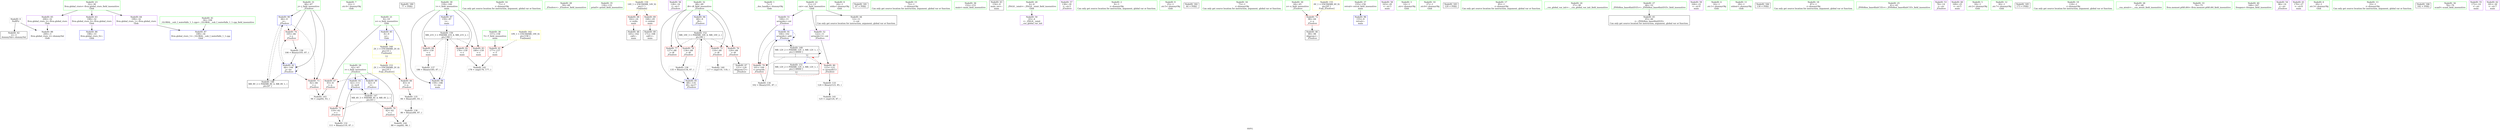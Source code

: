 digraph "SVFG" {
	label="SVFG";

	Node0x55bd72b49700 [shape=record,color=grey,label="{NodeID: 0\nNullPtr}"];
	Node0x55bd72b49700 -> Node0x55bd72b5ece0[style=solid];
	Node0x55bd72b49700 -> Node0x55bd72b62410[style=solid];
	Node0x55bd72b625e0 [shape=record,color=blue,label="{NodeID: 90\n66\<--9\nj\<--\n_Z5solvev\n}"];
	Node0x55bd72b625e0 -> Node0x55bd72b61750[style=dashed];
	Node0x55bd72b625e0 -> Node0x55bd72b61820[style=dashed];
	Node0x55bd72b625e0 -> Node0x55bd72b62780[style=dashed];
	Node0x55bd72b625e0 -> Node0x55bd72b6b1c0[style=dashed];
	Node0x55bd72b5ce40 [shape=record,color=green,label="{NodeID: 7\n22\<--1\n.str.4\<--dummyObj\nGlob }"];
	Node0x55bd72b74a90 [shape=record,color=black,label="{NodeID: 180\n77 = PHI()\n}"];
	Node0x55bd72b5f320 [shape=record,color=blue,label="{NodeID: 97\n159\<--87\nt\<--\nmain\n}"];
	Node0x55bd72b5f320 -> Node0x55bd72b6bbc0[style=dashed];
	Node0x55bd72b5d230 [shape=record,color=green,label="{NodeID: 14\n71\<--1\n\<--dummyObj\nCan only get source location for instruction, argument, global var or function.}"];
	Node0x55bd72b5d930 [shape=record,color=green,label="{NodeID: 21\n8\<--10\nn\<--n_field_insensitive\nGlob }"];
	Node0x55bd72b5d930 -> Node0x55bd72b611a0[style=solid];
	Node0x55bd72b5d930 -> Node0x55bd72b61270[style=solid];
	Node0x55bd72b5d930 -> Node0x55bd72b62110[style=solid];
	Node0x55bd72b5e030 [shape=record,color=green,label="{NodeID: 28\n59\<--60\n_Z5solvev\<--_Z5solvev_field_insensitive\n}"];
	Node0x55bd72b5e670 [shape=record,color=green,label="{NodeID: 35\n130\<--131\nprintf\<--printf_field_insensitive\n}"];
	Node0x55bd72b5ece0 [shape=record,color=black,label="{NodeID: 42\n2\<--3\ndummyVal\<--dummyVal\n}"];
	Node0x55bd72b64e60 [shape=record,color=grey,label="{NodeID: 132\n111 = Binary(110, 87, )\n}"];
	Node0x55bd72b64e60 -> Node0x55bd72b62850[style=solid];
	Node0x55bd72b60340 [shape=record,color=black,label="{NodeID: 49\n171\<--168\ncall1\<--\nmain\n}"];
	Node0x55bd72b5fef0 [shape=record,color=grey,label="{NodeID: 139\n106 = Binary(105, 87, )\n}"];
	Node0x55bd72b5fef0 -> Node0x55bd72b62780[style=solid];
	Node0x55bd72b608f0 [shape=record,color=purple,label="{NodeID: 56\n128\<--16\n\<--.str.1\n_Z5solvev\n}"];
	Node0x55bd72b60ea0 [shape=record,color=purple,label="{NodeID: 63\n198\<--32\nllvm.global_ctors_0\<--llvm.global_ctors\nGlob }"];
	Node0x55bd72b60ea0 -> Node0x55bd72b62210[style=solid];
	Node0x55bd72b6cac0 [shape=record,color=yellow,style=double,label="{NodeID: 153\n2V_1 = ENCHI(MR_2V_0)\npts\{10 \}\nFun[_Z5solvev]}"];
	Node0x55bd72b6cac0 -> Node0x55bd72b611a0[style=dashed];
	Node0x55bd72b6cac0 -> Node0x55bd72b61270[style=dashed];
	Node0x55bd72b614e0 [shape=record,color=red,label="{NodeID: 70\n82\<--62\n\<--i\n_Z5solvev\n}"];
	Node0x55bd72b614e0 -> Node0x55bd72b66830[style=solid];
	Node0x55bd72b6db50 [shape=record,color=yellow,style=double,label="{NodeID: 160\n2V_1 = ENCHI(MR_2V_0)\npts\{10 \}\nFun[main]|{<s0>12}}"];
	Node0x55bd72b6db50:s0 -> Node0x55bd72b6cac0[style=dashed,color=red];
	Node0x55bd72b61a90 [shape=record,color=red,label="{NodeID: 77\n127\<--68\n\<--i8\n_Z5solvev\n}"];
	Node0x55bd72b62040 [shape=record,color=red,label="{NodeID: 84\n185\<--159\n\<--t\nmain\n}"];
	Node0x55bd72b62040 -> Node0x55bd72b5fbf0[style=solid];
	Node0x55bd72b5c330 [shape=record,color=green,label="{NodeID: 1\n7\<--1\n__dso_handle\<--dummyObj\nGlob }"];
	Node0x55bd72b626b0 [shape=record,color=blue,label="{NodeID: 91\n100\<--102\narrayidx\<--add\n_Z5solvev\n}"];
	Node0x55bd72b626b0 -> Node0x55bd72b61c30[style=dashed];
	Node0x55bd72b626b0 -> Node0x55bd72b626b0[style=dashed];
	Node0x55bd72b626b0 -> Node0x55bd72b6b6c0[style=dashed];
	Node0x55bd72b5ced0 [shape=record,color=green,label="{NodeID: 8\n24\<--1\nstdin\<--dummyObj\nGlob }"];
	Node0x55bd72b75200 [shape=record,color=black,label="{NodeID: 181\n97 = PHI()\n}"];
	Node0x55bd72b5f3f0 [shape=record,color=blue,label="{NodeID: 98\n159\<--186\nt\<--inc\nmain\n}"];
	Node0x55bd72b5f3f0 -> Node0x55bd72b6bbc0[style=dashed];
	Node0x55bd72b5d330 [shape=record,color=green,label="{NodeID: 15\n72\<--1\n\<--dummyObj\nCan only get source location for instruction, argument, global var or function.}"];
	Node0x55bd72b5da30 [shape=record,color=green,label="{NodeID: 22\n11\<--13\ncnt\<--cnt_field_insensitive\nGlob }"];
	Node0x55bd72b5da30 -> Node0x55bd72b5eeb0[style=solid];
	Node0x55bd72b5da30 -> Node0x55bd72b604e0[style=solid];
	Node0x55bd72b5da30 -> Node0x55bd72b605b0[style=solid];
	Node0x55bd72b5e130 [shape=record,color=green,label="{NodeID: 29\n62\<--63\ni\<--i_field_insensitive\n_Z5solvev\n}"];
	Node0x55bd72b5e130 -> Node0x55bd72b614e0[style=solid];
	Node0x55bd72b5e130 -> Node0x55bd72b615b0[style=solid];
	Node0x55bd72b5e130 -> Node0x55bd72b62510[style=solid];
	Node0x55bd72b5e130 -> Node0x55bd72b62850[style=solid];
	Node0x55bd72b5e770 [shape=record,color=green,label="{NodeID: 36\n152\<--153\nmain\<--main_field_insensitive\n}"];
	Node0x55bd72b5ede0 [shape=record,color=black,label="{NodeID: 43\n154\<--9\nmain_ret\<--\nmain\n}"];
	Node0x55bd72b64fe0 [shape=record,color=grey,label="{NodeID: 133\n124 = Binary(123, 85, )\n}"];
	Node0x55bd72b64fe0 -> Node0x55bd72b66430[style=solid];
	Node0x55bd72b60410 [shape=record,color=purple,label="{NodeID: 50\n43\<--4\n\<--_ZStL8__ioinit\n__cxx_global_var_init\n}"];
	Node0x55bd72b60070 [shape=record,color=grey,label="{NodeID: 140\n117 = cmp(116, 118, )\n}"];
	Node0x55bd72b609c0 [shape=record,color=purple,label="{NodeID: 57\n138\<--18\n\<--.str.2\n_Z5solvev\n}"];
	Node0x55bd72b6acc0 [shape=record,color=black,label="{NodeID: 147\nMR_4V_3 = PHI(MR_4V_4, MR_4V_2, )\npts\{63 \}\n}"];
	Node0x55bd72b6acc0 -> Node0x55bd72b614e0[style=dashed];
	Node0x55bd72b6acc0 -> Node0x55bd72b615b0[style=dashed];
	Node0x55bd72b6acc0 -> Node0x55bd72b62850[style=dashed];
	Node0x55bd72b60fa0 [shape=record,color=purple,label="{NodeID: 64\n199\<--32\nllvm.global_ctors_1\<--llvm.global_ctors\nGlob }"];
	Node0x55bd72b60fa0 -> Node0x55bd72b62310[style=solid];
	Node0x55bd72b615b0 [shape=record,color=red,label="{NodeID: 71\n110\<--62\n\<--i\n_Z5solvev\n}"];
	Node0x55bd72b615b0 -> Node0x55bd72b64e60[style=solid];
	Node0x55bd72b61b60 [shape=record,color=red,label="{NodeID: 78\n134\<--68\n\<--i8\n_Z5solvev\n}"];
	Node0x55bd72b61b60 -> Node0x55bd72b5fa70[style=solid];
	Node0x55bd72b62110 [shape=record,color=blue,label="{NodeID: 85\n8\<--9\nn\<--\nGlob }"];
	Node0x55bd72b62110 -> Node0x55bd72b6db50[style=dashed];
	Node0x55bd72b5c3c0 [shape=record,color=green,label="{NodeID: 2\n9\<--1\n\<--dummyObj\nCan only get source location for instruction, argument, global var or function.}"];
	Node0x55bd72b62780 [shape=record,color=blue,label="{NodeID: 92\n66\<--106\nj\<--inc\n_Z5solvev\n}"];
	Node0x55bd72b62780 -> Node0x55bd72b61750[style=dashed];
	Node0x55bd72b62780 -> Node0x55bd72b61820[style=dashed];
	Node0x55bd72b62780 -> Node0x55bd72b62780[style=dashed];
	Node0x55bd72b62780 -> Node0x55bd72b6b1c0[style=dashed];
	Node0x55bd72b5cf60 [shape=record,color=green,label="{NodeID: 9\n25\<--1\n.str.5\<--dummyObj\nGlob }"];
	Node0x55bd72b75300 [shape=record,color=black,label="{NodeID: 182\n44 = PHI()\n}"];
	Node0x55bd72b5d430 [shape=record,color=green,label="{NodeID: 16\n73\<--1\n\<--dummyObj\nCan only get source location for instruction, argument, global var or function.}"];
	Node0x55bd72b5db30 [shape=record,color=green,label="{NodeID: 23\n32\<--36\nllvm.global_ctors\<--llvm.global_ctors_field_insensitive\nGlob }"];
	Node0x55bd72b5db30 -> Node0x55bd72b60ea0[style=solid];
	Node0x55bd72b5db30 -> Node0x55bd72b60fa0[style=solid];
	Node0x55bd72b5db30 -> Node0x55bd72b610a0[style=solid];
	Node0x55bd72b5e200 [shape=record,color=green,label="{NodeID: 30\n64\<--65\nx\<--x_field_insensitive\n_Z5solvev\n}"];
	Node0x55bd72b5e200 -> Node0x55bd72b61680[style=solid];
	Node0x55bd72b5e870 [shape=record,color=green,label="{NodeID: 37\n155\<--156\nretval\<--retval_field_insensitive\nmain\n}"];
	Node0x55bd72b5e870 -> Node0x55bd72b5f250[style=solid];
	Node0x55bd72b5eeb0 [shape=record,color=black,label="{NodeID: 44\n12\<--11\n\<--cnt\nCan only get source location for instruction, argument, global var or function.}"];
	Node0x55bd72b65160 [shape=record,color=grey,label="{NodeID: 134\n102 = Binary(101, 87, )\n}"];
	Node0x55bd72b65160 -> Node0x55bd72b626b0[style=solid];
	Node0x55bd72b604e0 [shape=record,color=purple,label="{NodeID: 51\n100\<--11\narrayidx\<--cnt\n_Z5solvev\n}"];
	Node0x55bd72b604e0 -> Node0x55bd72b61c30[style=solid];
	Node0x55bd72b604e0 -> Node0x55bd72b626b0[style=solid];
	Node0x55bd72b66430 [shape=record,color=grey,label="{NodeID: 141\n125 = cmp(124, 87, )\n}"];
	Node0x55bd72b60a90 [shape=record,color=purple,label="{NodeID: 58\n163\<--20\n\<--.str.3\nmain\n}"];
	Node0x55bd72b6b1c0 [shape=record,color=black,label="{NodeID: 148\nMR_8V_2 = PHI(MR_8V_4, MR_8V_1, )\npts\{67 \}\n}"];
	Node0x55bd72b6b1c0 -> Node0x55bd72b625e0[style=dashed];
	Node0x55bd72b610a0 [shape=record,color=purple,label="{NodeID: 65\n200\<--32\nllvm.global_ctors_2\<--llvm.global_ctors\nGlob }"];
	Node0x55bd72b610a0 -> Node0x55bd72b62410[style=solid];
	Node0x55bd72b6d6c0 [shape=record,color=yellow,style=double,label="{NodeID: 155\n6V_1 = ENCHI(MR_6V_0)\npts\{65 \}\nFun[_Z5solvev]}"];
	Node0x55bd72b6d6c0 -> Node0x55bd72b61680[style=dashed];
	Node0x55bd72b61680 [shape=record,color=red,label="{NodeID: 72\n98\<--64\n\<--x\n_Z5solvev\n}"];
	Node0x55bd72b61680 -> Node0x55bd72b5f0b0[style=solid];
	Node0x55bd72b6dd10 [shape=record,color=yellow,style=double,label="{NodeID: 162\n19V_1 = ENCHI(MR_19V_0)\npts\{158 \}\nFun[main]}"];
	Node0x55bd72b6dd10 -> Node0x55bd72b61dd0[style=dashed];
	Node0x55bd72b61c30 [shape=record,color=red,label="{NodeID: 79\n101\<--100\n\<--arrayidx\n_Z5solvev\n}"];
	Node0x55bd72b61c30 -> Node0x55bd72b65160[style=solid];
	Node0x55bd72b62210 [shape=record,color=blue,label="{NodeID: 86\n198\<--33\nllvm.global_ctors_0\<--\nGlob }"];
	Node0x55bd72b5c450 [shape=record,color=green,label="{NodeID: 3\n14\<--1\n.str\<--dummyObj\nGlob }"];
	Node0x55bd72b62850 [shape=record,color=blue,label="{NodeID: 93\n62\<--111\ni\<--inc6\n_Z5solvev\n}"];
	Node0x55bd72b62850 -> Node0x55bd72b6acc0[style=dashed];
	Node0x55bd72b5cff0 [shape=record,color=green,label="{NodeID: 10\n27\<--1\n.str.6\<--dummyObj\nGlob }"];
	Node0x55bd72b75400 [shape=record,color=black,label="{NodeID: 183\n129 = PHI()\n}"];
	Node0x55bd72b5d530 [shape=record,color=green,label="{NodeID: 17\n85\<--1\n\<--dummyObj\nCan only get source location for instruction, argument, global var or function.}"];
	Node0x55bd72b5dc30 [shape=record,color=green,label="{NodeID: 24\n37\<--38\n__cxx_global_var_init\<--__cxx_global_var_init_field_insensitive\n}"];
	Node0x55bd72b5e2d0 [shape=record,color=green,label="{NodeID: 31\n66\<--67\nj\<--j_field_insensitive\n_Z5solvev\n}"];
	Node0x55bd72b5e2d0 -> Node0x55bd72b61750[style=solid];
	Node0x55bd72b5e2d0 -> Node0x55bd72b61820[style=solid];
	Node0x55bd72b5e2d0 -> Node0x55bd72b625e0[style=solid];
	Node0x55bd72b5e2d0 -> Node0x55bd72b62780[style=solid];
	Node0x55bd72b5e940 [shape=record,color=green,label="{NodeID: 38\n157\<--158\nT\<--T_field_insensitive\nmain\n}"];
	Node0x55bd72b5e940 -> Node0x55bd72b61dd0[style=solid];
	Node0x55bd72b5efb0 [shape=record,color=black,label="{NodeID: 45\n45\<--46\n\<--_ZNSt8ios_base4InitD1Ev\nCan only get source location for instruction, argument, global var or function.}"];
	Node0x55bd72b652e0 [shape=record,color=grey,label="{NodeID: 135\n84 = Binary(85, 83, )\n}"];
	Node0x55bd72b652e0 -> Node0x55bd72b5fd70[style=solid];
	Node0x55bd72b605b0 [shape=record,color=purple,label="{NodeID: 52\n122\<--11\narrayidx13\<--cnt\n_Z5solvev\n}"];
	Node0x55bd72b605b0 -> Node0x55bd72b61d00[style=solid];
	Node0x55bd72b66530 [shape=record,color=grey,label="{NodeID: 142\n178 = cmp(176, 177, )\n}"];
	Node0x55bd72b60b60 [shape=record,color=purple,label="{NodeID: 59\n164\<--22\n\<--.str.4\nmain\n}"];
	Node0x55bd72b6b6c0 [shape=record,color=black,label="{NodeID: 149\nMR_12V_2 = PHI(MR_12V_3, MR_12V_1, )\npts\{130000 \}\n|{|<s4>12}}"];
	Node0x55bd72b6b6c0 -> Node0x55bd72b61c30[style=dashed];
	Node0x55bd72b6b6c0 -> Node0x55bd72b61d00[style=dashed];
	Node0x55bd72b6b6c0 -> Node0x55bd72b626b0[style=dashed];
	Node0x55bd72b6b6c0 -> Node0x55bd72b6b6c0[style=dashed];
	Node0x55bd72b6b6c0:s4 -> Node0x55bd72b6c0c0[style=dashed,color=blue];
	Node0x55bd72b611a0 [shape=record,color=red,label="{NodeID: 66\n83\<--8\n\<--n\n_Z5solvev\n}"];
	Node0x55bd72b611a0 -> Node0x55bd72b652e0[style=solid];
	Node0x55bd72b61750 [shape=record,color=red,label="{NodeID: 73\n92\<--66\n\<--j\n_Z5solvev\n}"];
	Node0x55bd72b61750 -> Node0x55bd72b666b0[style=solid];
	Node0x55bd72b61d00 [shape=record,color=red,label="{NodeID: 80\n123\<--122\n\<--arrayidx13\n_Z5solvev\n}"];
	Node0x55bd72b61d00 -> Node0x55bd72b64fe0[style=solid];
	Node0x55bd72b62310 [shape=record,color=blue,label="{NodeID: 87\n199\<--34\nllvm.global_ctors_1\<--_GLOBAL__sub_I_waterfalls_1_1.cpp\nGlob }"];
	Node0x55bd72b5c4e0 [shape=record,color=green,label="{NodeID: 4\n16\<--1\n.str.1\<--dummyObj\nGlob }"];
	Node0x55bd72b62920 [shape=record,color=blue,label="{NodeID: 94\n68\<--9\ni8\<--\n_Z5solvev\n}"];
	Node0x55bd72b62920 -> Node0x55bd72b6c5c0[style=dashed];
	Node0x55bd72b5d080 [shape=record,color=green,label="{NodeID: 11\n29\<--1\nstdout\<--dummyObj\nGlob }"];
	Node0x55bd72b75500 [shape=record,color=black,label="{NodeID: 184\n139 = PHI()\n}"];
	Node0x55bd72b5d630 [shape=record,color=green,label="{NodeID: 18\n87\<--1\n\<--dummyObj\nCan only get source location for instruction, argument, global var or function.}"];
	Node0x55bd72b5dd30 [shape=record,color=green,label="{NodeID: 25\n41\<--42\n_ZNSt8ios_base4InitC1Ev\<--_ZNSt8ios_base4InitC1Ev_field_insensitive\n}"];
	Node0x55bd72b5e3a0 [shape=record,color=green,label="{NodeID: 32\n68\<--69\ni8\<--i8_field_insensitive\n_Z5solvev\n}"];
	Node0x55bd72b5e3a0 -> Node0x55bd72b618f0[style=solid];
	Node0x55bd72b5e3a0 -> Node0x55bd72b619c0[style=solid];
	Node0x55bd72b5e3a0 -> Node0x55bd72b61a90[style=solid];
	Node0x55bd72b5e3a0 -> Node0x55bd72b61b60[style=solid];
	Node0x55bd72b5e3a0 -> Node0x55bd72b62920[style=solid];
	Node0x55bd72b5e3a0 -> Node0x55bd72b629f0[style=solid];
	Node0x55bd72b5ea10 [shape=record,color=green,label="{NodeID: 39\n159\<--160\nt\<--t_field_insensitive\nmain\n}"];
	Node0x55bd72b5ea10 -> Node0x55bd72b61ea0[style=solid];
	Node0x55bd72b5ea10 -> Node0x55bd72b61f70[style=solid];
	Node0x55bd72b5ea10 -> Node0x55bd72b62040[style=solid];
	Node0x55bd72b5ea10 -> Node0x55bd72b5f320[style=solid];
	Node0x55bd72b5ea10 -> Node0x55bd72b5f3f0[style=solid];
	Node0x55bd72b5f0b0 [shape=record,color=black,label="{NodeID: 46\n99\<--98\nidxprom\<--\n_Z5solvev\n}"];
	Node0x55bd72b5fa70 [shape=record,color=grey,label="{NodeID: 136\n135 = Binary(134, 87, )\n}"];
	Node0x55bd72b5fa70 -> Node0x55bd72b629f0[style=solid];
	Node0x55bd72b60680 [shape=record,color=purple,label="{NodeID: 53\n76\<--14\n\<--.str\n_Z5solvev\n}"];
	Node0x55bd72b666b0 [shape=record,color=grey,label="{NodeID: 143\n94 = cmp(92, 93, )\n}"];
	Node0x55bd72b60c30 [shape=record,color=purple,label="{NodeID: 60\n169\<--25\n\<--.str.5\nmain\n}"];
	Node0x55bd72b6bbc0 [shape=record,color=black,label="{NodeID: 150\nMR_21V_3 = PHI(MR_21V_4, MR_21V_2, )\npts\{160 \}\n}"];
	Node0x55bd72b6bbc0 -> Node0x55bd72b61ea0[style=dashed];
	Node0x55bd72b6bbc0 -> Node0x55bd72b61f70[style=dashed];
	Node0x55bd72b6bbc0 -> Node0x55bd72b62040[style=dashed];
	Node0x55bd72b6bbc0 -> Node0x55bd72b5f3f0[style=dashed];
	Node0x55bd72b61270 [shape=record,color=red,label="{NodeID: 67\n93\<--8\n\<--n\n_Z5solvev\n}"];
	Node0x55bd72b61270 -> Node0x55bd72b666b0[style=solid];
	Node0x55bd72b61820 [shape=record,color=red,label="{NodeID: 74\n105\<--66\n\<--j\n_Z5solvev\n}"];
	Node0x55bd72b61820 -> Node0x55bd72b5fef0[style=solid];
	Node0x55bd72b61dd0 [shape=record,color=red,label="{NodeID: 81\n177\<--157\n\<--T\nmain\n}"];
	Node0x55bd72b61dd0 -> Node0x55bd72b66530[style=solid];
	Node0x55bd72b62410 [shape=record,color=blue, style = dotted,label="{NodeID: 88\n200\<--3\nllvm.global_ctors_2\<--dummyVal\nGlob }"];
	Node0x55bd72b5cd20 [shape=record,color=green,label="{NodeID: 5\n18\<--1\n.str.2\<--dummyObj\nGlob }"];
	Node0x55bd72b629f0 [shape=record,color=blue,label="{NodeID: 95\n68\<--135\ni8\<--inc17\n_Z5solvev\n}"];
	Node0x55bd72b629f0 -> Node0x55bd72b6c5c0[style=dashed];
	Node0x55bd72b5d110 [shape=record,color=green,label="{NodeID: 12\n30\<--1\n.str.7\<--dummyObj\nGlob }"];
	Node0x55bd72b75600 [shape=record,color=black,label="{NodeID: 185\n173 = PHI()\n}"];
	Node0x55bd72b5d730 [shape=record,color=green,label="{NodeID: 19\n118\<--1\n\<--dummyObj\nCan only get source location for instruction, argument, global var or function.}"];
	Node0x55bd72b5de30 [shape=record,color=green,label="{NodeID: 26\n47\<--48\n__cxa_atexit\<--__cxa_atexit_field_insensitive\n}"];
	Node0x55bd72b5e470 [shape=record,color=green,label="{NodeID: 33\n74\<--75\nllvm.memset.p0i8.i64\<--llvm.memset.p0i8.i64_field_insensitive\n}"];
	Node0x55bd72b5eae0 [shape=record,color=green,label="{NodeID: 40\n166\<--167\nfreopen\<--freopen_field_insensitive\n}"];
	Node0x55bd72b5f180 [shape=record,color=black,label="{NodeID: 47\n121\<--120\nidxprom12\<--\n_Z5solvev\n}"];
	Node0x55bd72b5fbf0 [shape=record,color=grey,label="{NodeID: 137\n186 = Binary(185, 87, )\n}"];
	Node0x55bd72b5fbf0 -> Node0x55bd72b5f3f0[style=solid];
	Node0x55bd72b60750 [shape=record,color=purple,label="{NodeID: 54\n96\<--14\n\<--.str\n_Z5solvev\n}"];
	Node0x55bd72b66830 [shape=record,color=grey,label="{NodeID: 144\n88 = cmp(82, 86, )\n}"];
	Node0x55bd72b60d00 [shape=record,color=purple,label="{NodeID: 61\n170\<--27\n\<--.str.6\nmain\n}"];
	Node0x55bd72b6c0c0 [shape=record,color=black,label="{NodeID: 151\nMR_12V_2 = PHI(MR_12V_3, MR_12V_1, )\npts\{130000 \}\n|{<s0>12}}"];
	Node0x55bd72b6c0c0:s0 -> Node0x55bd72b6b6c0[style=dashed,color=red];
	Node0x55bd72b61340 [shape=record,color=red,label="{NodeID: 68\n162\<--24\n\<--stdin\nmain\n}"];
	Node0x55bd72b61340 -> Node0x55bd72b60270[style=solid];
	Node0x55bd72b618f0 [shape=record,color=red,label="{NodeID: 75\n116\<--68\n\<--i8\n_Z5solvev\n}"];
	Node0x55bd72b618f0 -> Node0x55bd72b60070[style=solid];
	Node0x55bd72b61ea0 [shape=record,color=red,label="{NodeID: 82\n176\<--159\n\<--t\nmain\n}"];
	Node0x55bd72b61ea0 -> Node0x55bd72b66530[style=solid];
	Node0x55bd72b62510 [shape=record,color=blue,label="{NodeID: 89\n62\<--9\ni\<--\n_Z5solvev\n}"];
	Node0x55bd72b62510 -> Node0x55bd72b6acc0[style=dashed];
	Node0x55bd72b5cdb0 [shape=record,color=green,label="{NodeID: 6\n20\<--1\n.str.3\<--dummyObj\nGlob }"];
	Node0x55bd72b5f250 [shape=record,color=blue,label="{NodeID: 96\n155\<--9\nretval\<--\nmain\n}"];
	Node0x55bd72b5d1a0 [shape=record,color=green,label="{NodeID: 13\n33\<--1\n\<--dummyObj\nCan only get source location for instruction, argument, global var or function.}"];
	Node0x55bd72b75700 [shape=record,color=black,label="{NodeID: 186\n182 = PHI()\n}"];
	Node0x55bd72b5d830 [shape=record,color=green,label="{NodeID: 20\n4\<--6\n_ZStL8__ioinit\<--_ZStL8__ioinit_field_insensitive\nGlob }"];
	Node0x55bd72b5d830 -> Node0x55bd72b60410[style=solid];
	Node0x55bd72b5df30 [shape=record,color=green,label="{NodeID: 27\n46\<--52\n_ZNSt8ios_base4InitD1Ev\<--_ZNSt8ios_base4InitD1Ev_field_insensitive\n}"];
	Node0x55bd72b5df30 -> Node0x55bd72b5efb0[style=solid];
	Node0x55bd72b5e570 [shape=record,color=green,label="{NodeID: 34\n78\<--79\nscanf\<--scanf_field_insensitive\n}"];
	Node0x55bd72b5ebe0 [shape=record,color=green,label="{NodeID: 41\n34\<--194\n_GLOBAL__sub_I_waterfalls_1_1.cpp\<--_GLOBAL__sub_I_waterfalls_1_1.cpp_field_insensitive\n}"];
	Node0x55bd72b5ebe0 -> Node0x55bd72b62310[style=solid];
	Node0x55bd72b60270 [shape=record,color=black,label="{NodeID: 48\n165\<--162\ncall\<--\nmain\n}"];
	Node0x55bd72b5fd70 [shape=record,color=grey,label="{NodeID: 138\n86 = Binary(84, 87, )\n}"];
	Node0x55bd72b5fd70 -> Node0x55bd72b66830[style=solid];
	Node0x55bd72b60820 [shape=record,color=purple,label="{NodeID: 55\n172\<--14\n\<--.str\nmain\n}"];
	Node0x55bd72b60dd0 [shape=record,color=purple,label="{NodeID: 62\n181\<--30\n\<--.str.7\nmain\n}"];
	Node0x55bd72b6c5c0 [shape=record,color=black,label="{NodeID: 152\nMR_10V_3 = PHI(MR_10V_4, MR_10V_2, )\npts\{69 \}\n}"];
	Node0x55bd72b6c5c0 -> Node0x55bd72b618f0[style=dashed];
	Node0x55bd72b6c5c0 -> Node0x55bd72b619c0[style=dashed];
	Node0x55bd72b6c5c0 -> Node0x55bd72b61a90[style=dashed];
	Node0x55bd72b6c5c0 -> Node0x55bd72b61b60[style=dashed];
	Node0x55bd72b6c5c0 -> Node0x55bd72b629f0[style=dashed];
	Node0x55bd72b61410 [shape=record,color=red,label="{NodeID: 69\n168\<--29\n\<--stdout\nmain\n}"];
	Node0x55bd72b61410 -> Node0x55bd72b60340[style=solid];
	Node0x55bd72b6da40 [shape=record,color=yellow,style=double,label="{NodeID: 159\n14V_1 = ENCHI(MR_14V_0)\npts\{1 \}\nFun[main]}"];
	Node0x55bd72b6da40 -> Node0x55bd72b61340[style=dashed];
	Node0x55bd72b6da40 -> Node0x55bd72b61410[style=dashed];
	Node0x55bd72b619c0 [shape=record,color=red,label="{NodeID: 76\n120\<--68\n\<--i8\n_Z5solvev\n}"];
	Node0x55bd72b619c0 -> Node0x55bd72b5f180[style=solid];
	Node0x55bd72b61f70 [shape=record,color=red,label="{NodeID: 83\n180\<--159\n\<--t\nmain\n}"];
}
